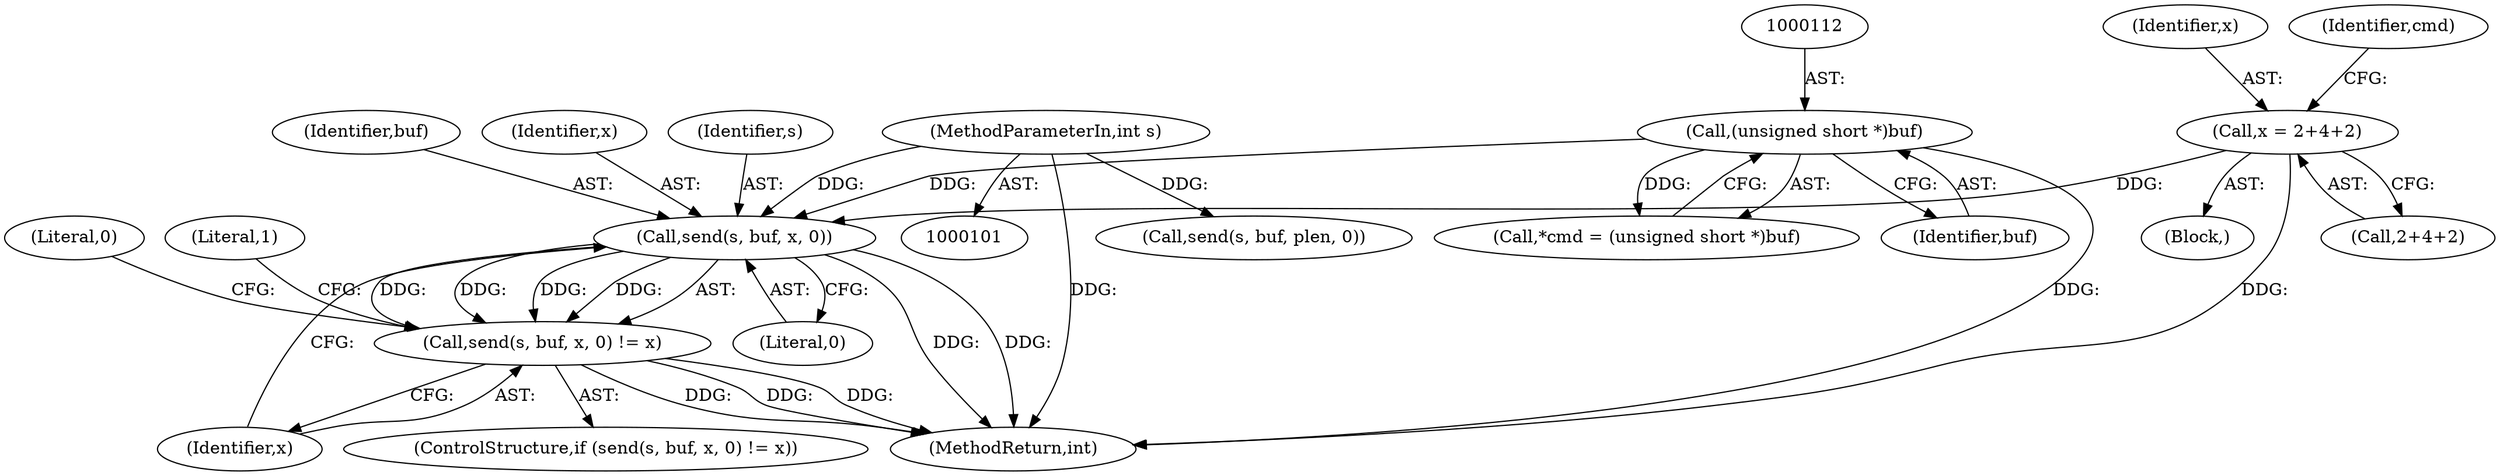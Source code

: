 digraph "0_aircrack-ng_da087238963c1239fdabd47dc1b65279605aca70@API" {
"1000185" [label="(Call,send(s, buf, x, 0))"];
"1000102" [label="(MethodParameterIn,int s)"];
"1000111" [label="(Call,(unsigned short *)buf)"];
"1000149" [label="(Call,x = 2+4+2)"];
"1000184" [label="(Call,send(s, buf, x, 0) != x)"];
"1000185" [label="(Call,send(s, buf, x, 0))"];
"1000151" [label="(Call,2+4+2)"];
"1000187" [label="(Identifier,buf)"];
"1000158" [label="(Identifier,cmd)"];
"1000183" [label="(ControlStructure,if (send(s, buf, x, 0) != x))"];
"1000113" [label="(Identifier,buf)"];
"1000194" [label="(Literal,0)"];
"1000150" [label="(Identifier,x)"];
"1000111" [label="(Call,(unsigned short *)buf)"];
"1000102" [label="(MethodParameterIn,int s)"];
"1000188" [label="(Identifier,x)"];
"1000149" [label="(Call,x = 2+4+2)"];
"1000184" [label="(Call,send(s, buf, x, 0) != x)"];
"1000139" [label="(Block,)"];
"1000109" [label="(Call,*cmd = (unsigned short *)buf)"];
"1000297" [label="(MethodReturn,int)"];
"1000189" [label="(Literal,0)"];
"1000186" [label="(Identifier,s)"];
"1000287" [label="(Call,send(s, buf, plen, 0))"];
"1000190" [label="(Identifier,x)"];
"1000192" [label="(Literal,1)"];
"1000185" -> "1000184"  [label="AST: "];
"1000185" -> "1000189"  [label="CFG: "];
"1000186" -> "1000185"  [label="AST: "];
"1000187" -> "1000185"  [label="AST: "];
"1000188" -> "1000185"  [label="AST: "];
"1000189" -> "1000185"  [label="AST: "];
"1000190" -> "1000185"  [label="CFG: "];
"1000185" -> "1000297"  [label="DDG: "];
"1000185" -> "1000297"  [label="DDG: "];
"1000185" -> "1000184"  [label="DDG: "];
"1000185" -> "1000184"  [label="DDG: "];
"1000185" -> "1000184"  [label="DDG: "];
"1000185" -> "1000184"  [label="DDG: "];
"1000102" -> "1000185"  [label="DDG: "];
"1000111" -> "1000185"  [label="DDG: "];
"1000149" -> "1000185"  [label="DDG: "];
"1000102" -> "1000101"  [label="AST: "];
"1000102" -> "1000297"  [label="DDG: "];
"1000102" -> "1000287"  [label="DDG: "];
"1000111" -> "1000109"  [label="AST: "];
"1000111" -> "1000113"  [label="CFG: "];
"1000112" -> "1000111"  [label="AST: "];
"1000113" -> "1000111"  [label="AST: "];
"1000109" -> "1000111"  [label="CFG: "];
"1000111" -> "1000297"  [label="DDG: "];
"1000111" -> "1000109"  [label="DDG: "];
"1000149" -> "1000139"  [label="AST: "];
"1000149" -> "1000151"  [label="CFG: "];
"1000150" -> "1000149"  [label="AST: "];
"1000151" -> "1000149"  [label="AST: "];
"1000158" -> "1000149"  [label="CFG: "];
"1000149" -> "1000297"  [label="DDG: "];
"1000184" -> "1000183"  [label="AST: "];
"1000184" -> "1000190"  [label="CFG: "];
"1000190" -> "1000184"  [label="AST: "];
"1000192" -> "1000184"  [label="CFG: "];
"1000194" -> "1000184"  [label="CFG: "];
"1000184" -> "1000297"  [label="DDG: "];
"1000184" -> "1000297"  [label="DDG: "];
"1000184" -> "1000297"  [label="DDG: "];
}
